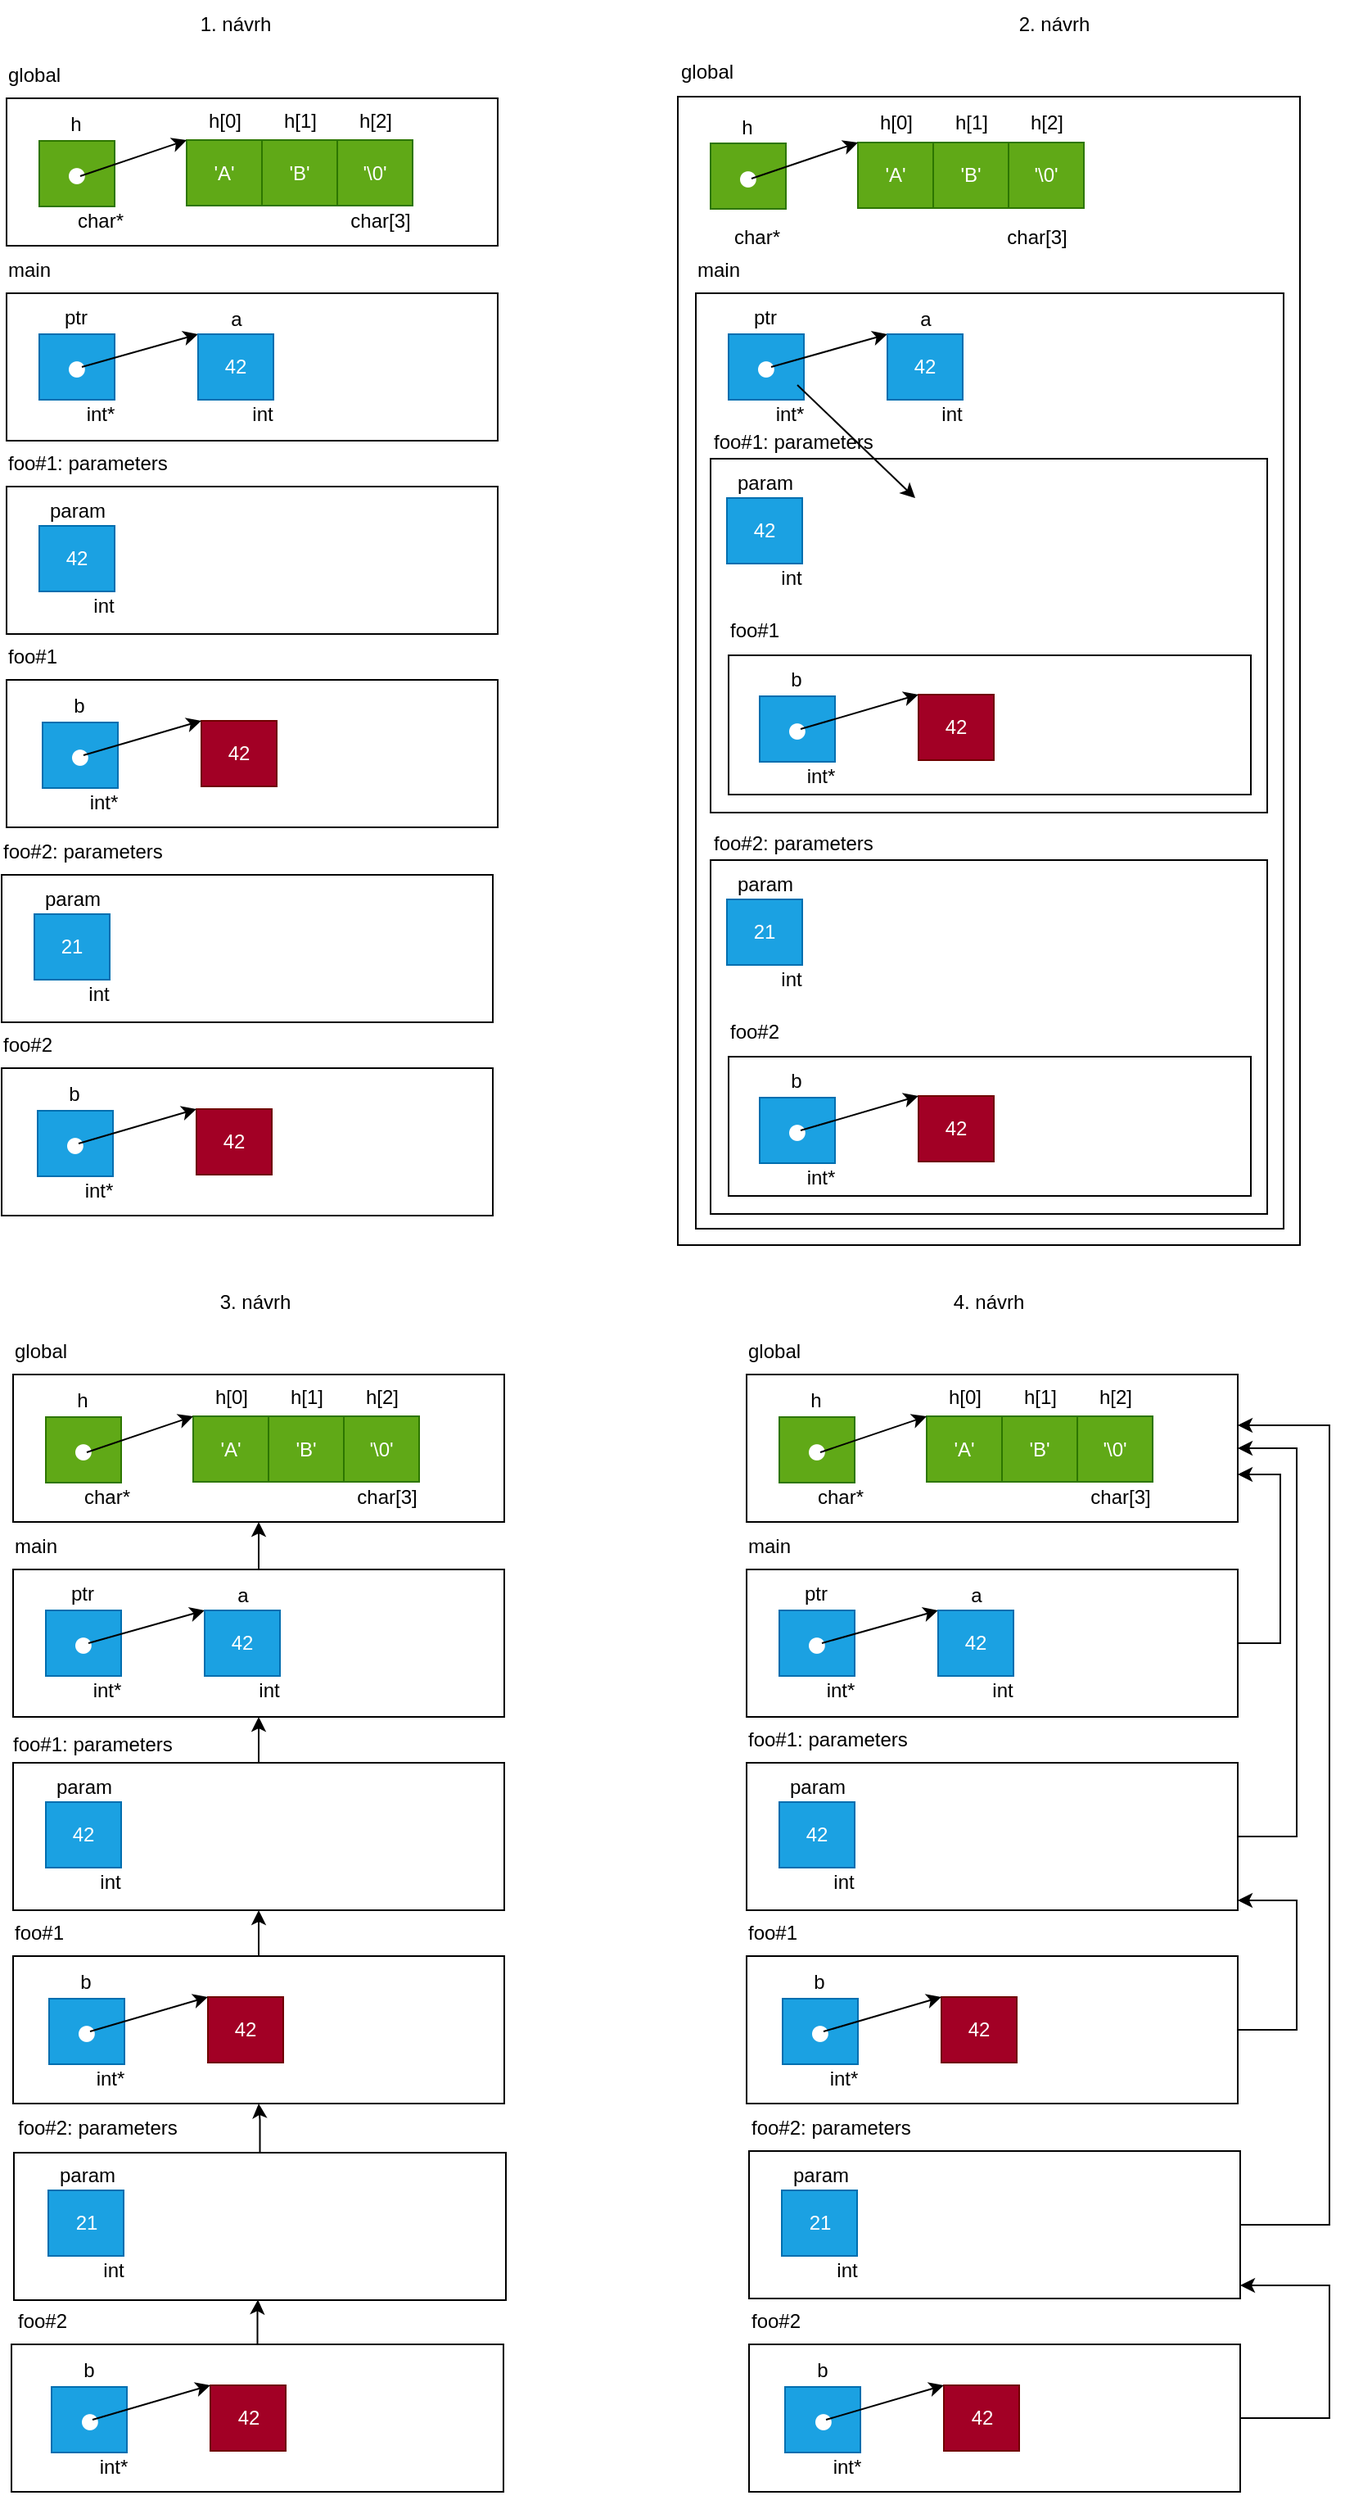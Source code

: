 <mxfile version="26.0.4">
  <diagram name="Page-1" id="iFmcpbmMmoSnmK7_FyK6">
    <mxGraphModel dx="2603" dy="1515" grid="1" gridSize="10" guides="1" tooltips="1" connect="1" arrows="1" fold="1" page="1" pageScale="1" pageWidth="850" pageHeight="1100" math="0" shadow="0">
      <root>
        <mxCell id="0" />
        <mxCell id="1" parent="0" />
        <mxCell id="r11OAuE-Dpr2aQKvOHdi-209" value="" style="rounded=0;whiteSpace=wrap;html=1;" vertex="1" parent="1">
          <mxGeometry x="464" y="650" width="300" height="220" as="geometry" />
        </mxCell>
        <mxCell id="r11OAuE-Dpr2aQKvOHdi-1" value="1. návrh" style="text;html=1;align=center;verticalAlign=middle;whiteSpace=wrap;rounded=0;" vertex="1" parent="1">
          <mxGeometry x="133" y="360" width="60" height="30" as="geometry" />
        </mxCell>
        <mxCell id="r11OAuE-Dpr2aQKvOHdi-2" value="2. návrh" style="text;html=1;align=center;verticalAlign=middle;whiteSpace=wrap;rounded=0;" vertex="1" parent="1">
          <mxGeometry x="633" y="360" width="60" height="30" as="geometry" />
        </mxCell>
        <mxCell id="r11OAuE-Dpr2aQKvOHdi-3" value="3. návrh" style="text;html=1;align=center;verticalAlign=middle;whiteSpace=wrap;rounded=0;" vertex="1" parent="1">
          <mxGeometry x="145" y="1140" width="60" height="30" as="geometry" />
        </mxCell>
        <mxCell id="r11OAuE-Dpr2aQKvOHdi-4" value="" style="rounded=0;whiteSpace=wrap;html=1;" vertex="1" parent="1">
          <mxGeometry x="23" y="420" width="300" height="90" as="geometry" />
        </mxCell>
        <mxCell id="r11OAuE-Dpr2aQKvOHdi-18" value="global" style="text;html=1;align=left;verticalAlign=middle;whiteSpace=wrap;rounded=0;" vertex="1" parent="1">
          <mxGeometry x="22" y="391" width="60" height="30" as="geometry" />
        </mxCell>
        <mxCell id="r11OAuE-Dpr2aQKvOHdi-19" value="" style="rounded=0;whiteSpace=wrap;html=1;" vertex="1" parent="1">
          <mxGeometry x="23" y="539" width="300" height="90" as="geometry" />
        </mxCell>
        <mxCell id="r11OAuE-Dpr2aQKvOHdi-20" value="" style="group" vertex="1" connectable="0" parent="1">
          <mxGeometry x="43" y="539" width="57" height="89" as="geometry" />
        </mxCell>
        <mxCell id="r11OAuE-Dpr2aQKvOHdi-21" value="&lt;font style=&quot;font-size: 23px;&quot;&gt;●&lt;/font&gt;" style="rounded=0;whiteSpace=wrap;html=1;fillColor=#1ba1e2;fontColor=#ffffff;strokeColor=#006EAF;" vertex="1" parent="r11OAuE-Dpr2aQKvOHdi-20">
          <mxGeometry y="25" width="46" height="40" as="geometry" />
        </mxCell>
        <mxCell id="r11OAuE-Dpr2aQKvOHdi-22" value="ptr" style="text;html=1;align=center;verticalAlign=middle;resizable=0;points=[];autosize=1;strokeColor=none;fillColor=none;" vertex="1" parent="r11OAuE-Dpr2aQKvOHdi-20">
          <mxGeometry x="2" width="40" height="30" as="geometry" />
        </mxCell>
        <mxCell id="r11OAuE-Dpr2aQKvOHdi-23" value="int*" style="text;html=1;align=center;verticalAlign=middle;resizable=0;points=[];autosize=1;strokeColor=none;fillColor=none;" vertex="1" parent="r11OAuE-Dpr2aQKvOHdi-20">
          <mxGeometry x="17" y="59" width="40" height="30" as="geometry" />
        </mxCell>
        <mxCell id="r11OAuE-Dpr2aQKvOHdi-24" value="" style="endArrow=classic;html=1;rounded=0;entryX=0;entryY=0;entryDx=0;entryDy=0;" edge="1" parent="1" target="r11OAuE-Dpr2aQKvOHdi-28">
          <mxGeometry width="50" height="50" relative="1" as="geometry">
            <mxPoint x="69" y="584" as="sourcePoint" />
            <mxPoint x="113" y="554" as="targetPoint" />
          </mxGeometry>
        </mxCell>
        <mxCell id="r11OAuE-Dpr2aQKvOHdi-25" value="" style="group" vertex="1" connectable="0" parent="1">
          <mxGeometry x="140" y="540" width="59" height="88" as="geometry" />
        </mxCell>
        <mxCell id="r11OAuE-Dpr2aQKvOHdi-26" value="a" style="text;html=1;align=center;verticalAlign=middle;resizable=0;points=[];autosize=1;strokeColor=none;fillColor=none;" vertex="1" parent="r11OAuE-Dpr2aQKvOHdi-25">
          <mxGeometry x="8" width="30" height="30" as="geometry" />
        </mxCell>
        <mxCell id="r11OAuE-Dpr2aQKvOHdi-27" value="" style="group" vertex="1" connectable="0" parent="r11OAuE-Dpr2aQKvOHdi-25">
          <mxGeometry y="24" width="59" height="64" as="geometry" />
        </mxCell>
        <mxCell id="r11OAuE-Dpr2aQKvOHdi-28" value="42" style="rounded=0;whiteSpace=wrap;html=1;fillColor=#1ba1e2;fontColor=#ffffff;strokeColor=#006EAF;" vertex="1" parent="r11OAuE-Dpr2aQKvOHdi-27">
          <mxGeometry width="46" height="40" as="geometry" />
        </mxCell>
        <mxCell id="r11OAuE-Dpr2aQKvOHdi-29" value="int" style="text;html=1;align=center;verticalAlign=middle;resizable=0;points=[];autosize=1;strokeColor=none;fillColor=none;" vertex="1" parent="r11OAuE-Dpr2aQKvOHdi-27">
          <mxGeometry x="19" y="34" width="40" height="30" as="geometry" />
        </mxCell>
        <mxCell id="r11OAuE-Dpr2aQKvOHdi-30" value="main" style="text;html=1;align=left;verticalAlign=middle;whiteSpace=wrap;rounded=0;" vertex="1" parent="1">
          <mxGeometry x="22" y="510" width="60" height="30" as="geometry" />
        </mxCell>
        <mxCell id="r11OAuE-Dpr2aQKvOHdi-31" value="" style="rounded=0;whiteSpace=wrap;html=1;" vertex="1" parent="1">
          <mxGeometry x="23" y="657" width="300" height="90" as="geometry" />
        </mxCell>
        <mxCell id="r11OAuE-Dpr2aQKvOHdi-42" value="foo#1: parameters" style="text;html=1;align=left;verticalAlign=middle;whiteSpace=wrap;rounded=0;" vertex="1" parent="1">
          <mxGeometry x="22" y="628" width="301" height="30" as="geometry" />
        </mxCell>
        <mxCell id="r11OAuE-Dpr2aQKvOHdi-43" value="" style="rounded=0;whiteSpace=wrap;html=1;" vertex="1" parent="1">
          <mxGeometry x="23" y="775" width="300" height="90" as="geometry" />
        </mxCell>
        <mxCell id="r11OAuE-Dpr2aQKvOHdi-54" value="foo#1" style="text;html=1;align=left;verticalAlign=middle;whiteSpace=wrap;rounded=0;" vertex="1" parent="1">
          <mxGeometry x="22" y="746" width="301" height="30" as="geometry" />
        </mxCell>
        <mxCell id="r11OAuE-Dpr2aQKvOHdi-59" value="" style="group" vertex="1" connectable="0" parent="1">
          <mxGeometry x="45" y="776" width="57" height="89" as="geometry" />
        </mxCell>
        <mxCell id="r11OAuE-Dpr2aQKvOHdi-60" value="&lt;font style=&quot;font-size: 23px;&quot;&gt;●&lt;/font&gt;" style="rounded=0;whiteSpace=wrap;html=1;fillColor=#1ba1e2;fontColor=#ffffff;strokeColor=#006EAF;" vertex="1" parent="r11OAuE-Dpr2aQKvOHdi-59">
          <mxGeometry y="25" width="46" height="40" as="geometry" />
        </mxCell>
        <mxCell id="r11OAuE-Dpr2aQKvOHdi-61" value="b" style="text;html=1;align=center;verticalAlign=middle;resizable=0;points=[];autosize=1;strokeColor=none;fillColor=none;" vertex="1" parent="r11OAuE-Dpr2aQKvOHdi-59">
          <mxGeometry x="7" width="30" height="30" as="geometry" />
        </mxCell>
        <mxCell id="r11OAuE-Dpr2aQKvOHdi-62" value="int*" style="text;html=1;align=center;verticalAlign=middle;resizable=0;points=[];autosize=1;strokeColor=none;fillColor=none;" vertex="1" parent="r11OAuE-Dpr2aQKvOHdi-59">
          <mxGeometry x="17" y="59" width="40" height="30" as="geometry" />
        </mxCell>
        <mxCell id="r11OAuE-Dpr2aQKvOHdi-63" value="" style="group" vertex="1" connectable="0" parent="1">
          <mxGeometry x="142" y="776" width="64" height="93" as="geometry" />
        </mxCell>
        <mxCell id="r11OAuE-Dpr2aQKvOHdi-64" value="" style="group" vertex="1" connectable="0" parent="r11OAuE-Dpr2aQKvOHdi-63">
          <mxGeometry y="24" width="64" height="69" as="geometry" />
        </mxCell>
        <mxCell id="r11OAuE-Dpr2aQKvOHdi-65" value="42" style="rounded=0;whiteSpace=wrap;html=1;fillColor=#a20025;fontColor=#ffffff;strokeColor=#6F0000;" vertex="1" parent="r11OAuE-Dpr2aQKvOHdi-64">
          <mxGeometry width="46" height="40" as="geometry" />
        </mxCell>
        <mxCell id="r11OAuE-Dpr2aQKvOHdi-66" value="" style="endArrow=classic;html=1;rounded=0;entryX=0;entryY=0;entryDx=0;entryDy=0;" edge="1" parent="1" target="r11OAuE-Dpr2aQKvOHdi-65">
          <mxGeometry width="50" height="50" relative="1" as="geometry">
            <mxPoint x="70" y="821" as="sourcePoint" />
            <mxPoint x="142" y="806" as="targetPoint" />
          </mxGeometry>
        </mxCell>
        <mxCell id="r11OAuE-Dpr2aQKvOHdi-67" value="" style="group" vertex="1" connectable="0" parent="1">
          <mxGeometry x="43" y="421" width="62" height="89" as="geometry" />
        </mxCell>
        <mxCell id="r11OAuE-Dpr2aQKvOHdi-68" value="&lt;font style=&quot;font-size: 23px;&quot;&gt;●&lt;/font&gt;" style="rounded=0;whiteSpace=wrap;html=1;fillColor=#60a917;fontColor=#ffffff;strokeColor=#2D7600;" vertex="1" parent="r11OAuE-Dpr2aQKvOHdi-67">
          <mxGeometry y="25" width="46" height="40" as="geometry" />
        </mxCell>
        <mxCell id="r11OAuE-Dpr2aQKvOHdi-69" value="h" style="text;html=1;align=center;verticalAlign=middle;resizable=0;points=[];autosize=1;strokeColor=none;fillColor=none;" vertex="1" parent="r11OAuE-Dpr2aQKvOHdi-67">
          <mxGeometry x="7" width="30" height="30" as="geometry" />
        </mxCell>
        <mxCell id="r11OAuE-Dpr2aQKvOHdi-70" value="char*" style="text;html=1;align=center;verticalAlign=middle;resizable=0;points=[];autosize=1;strokeColor=none;fillColor=none;" vertex="1" parent="r11OAuE-Dpr2aQKvOHdi-67">
          <mxGeometry x="12" y="59" width="50" height="30" as="geometry" />
        </mxCell>
        <mxCell id="r11OAuE-Dpr2aQKvOHdi-74" value="&#39;A&#39;" style="rounded=0;whiteSpace=wrap;html=1;fillColor=#60a917;fontColor=#ffffff;strokeColor=#2D7600;" vertex="1" parent="1">
          <mxGeometry x="133" y="445.5" width="46" height="40" as="geometry" />
        </mxCell>
        <mxCell id="r11OAuE-Dpr2aQKvOHdi-75" value="&#39;B&#39;" style="rounded=0;whiteSpace=wrap;html=1;fillColor=#60a917;fontColor=#ffffff;strokeColor=#2D7600;" vertex="1" parent="1">
          <mxGeometry x="179" y="445.5" width="46" height="40" as="geometry" />
        </mxCell>
        <mxCell id="r11OAuE-Dpr2aQKvOHdi-76" value="&#39;\0&#39;" style="rounded=0;whiteSpace=wrap;html=1;fillColor=#60a917;fontColor=#ffffff;strokeColor=#2D7600;" vertex="1" parent="1">
          <mxGeometry x="225" y="445.5" width="46" height="40" as="geometry" />
        </mxCell>
        <mxCell id="r11OAuE-Dpr2aQKvOHdi-78" value="h[0]" style="text;html=1;align=center;verticalAlign=middle;resizable=0;points=[];autosize=1;strokeColor=none;fillColor=none;" vertex="1" parent="1">
          <mxGeometry x="136" y="418.5" width="40" height="30" as="geometry" />
        </mxCell>
        <mxCell id="r11OAuE-Dpr2aQKvOHdi-79" value="h[1]" style="text;html=1;align=center;verticalAlign=middle;resizable=0;points=[];autosize=1;strokeColor=none;fillColor=none;" vertex="1" parent="1">
          <mxGeometry x="182" y="418.5" width="40" height="30" as="geometry" />
        </mxCell>
        <mxCell id="r11OAuE-Dpr2aQKvOHdi-80" value="h[2]" style="text;html=1;align=center;verticalAlign=middle;resizable=0;points=[];autosize=1;strokeColor=none;fillColor=none;" vertex="1" parent="1">
          <mxGeometry x="228" y="418.5" width="40" height="30" as="geometry" />
        </mxCell>
        <mxCell id="r11OAuE-Dpr2aQKvOHdi-82" value="char[3]" style="text;html=1;align=center;verticalAlign=middle;resizable=0;points=[];autosize=1;strokeColor=none;fillColor=none;" vertex="1" parent="1">
          <mxGeometry x="221" y="479.5" width="60" height="30" as="geometry" />
        </mxCell>
        <mxCell id="r11OAuE-Dpr2aQKvOHdi-86" value="" style="endArrow=classic;html=1;rounded=0;entryX=0;entryY=0;entryDx=0;entryDy=0;" edge="1" parent="1" target="r11OAuE-Dpr2aQKvOHdi-74">
          <mxGeometry width="50" height="50" relative="1" as="geometry">
            <mxPoint x="68" y="467.5" as="sourcePoint" />
            <mxPoint x="135" y="445.5" as="targetPoint" />
          </mxGeometry>
        </mxCell>
        <mxCell id="r11OAuE-Dpr2aQKvOHdi-87" value="" style="group" vertex="1" connectable="0" parent="1">
          <mxGeometry x="43" y="657" width="59" height="88" as="geometry" />
        </mxCell>
        <mxCell id="r11OAuE-Dpr2aQKvOHdi-88" value="param" style="text;html=1;align=center;verticalAlign=middle;resizable=0;points=[];autosize=1;strokeColor=none;fillColor=none;" vertex="1" parent="r11OAuE-Dpr2aQKvOHdi-87">
          <mxGeometry x="-7" width="60" height="30" as="geometry" />
        </mxCell>
        <mxCell id="r11OAuE-Dpr2aQKvOHdi-89" value="" style="group" vertex="1" connectable="0" parent="r11OAuE-Dpr2aQKvOHdi-87">
          <mxGeometry y="24" width="59" height="64" as="geometry" />
        </mxCell>
        <mxCell id="r11OAuE-Dpr2aQKvOHdi-90" value="42" style="rounded=0;whiteSpace=wrap;html=1;fillColor=#1ba1e2;fontColor=#ffffff;strokeColor=#006EAF;" vertex="1" parent="r11OAuE-Dpr2aQKvOHdi-89">
          <mxGeometry width="46" height="40" as="geometry" />
        </mxCell>
        <mxCell id="r11OAuE-Dpr2aQKvOHdi-91" value="int" style="text;html=1;align=center;verticalAlign=middle;resizable=0;points=[];autosize=1;strokeColor=none;fillColor=none;" vertex="1" parent="r11OAuE-Dpr2aQKvOHdi-89">
          <mxGeometry x="19" y="34" width="40" height="30" as="geometry" />
        </mxCell>
        <mxCell id="r11OAuE-Dpr2aQKvOHdi-135" value="" style="rounded=0;whiteSpace=wrap;html=1;" vertex="1" parent="1">
          <mxGeometry x="433" y="419" width="380" height="701" as="geometry" />
        </mxCell>
        <mxCell id="r11OAuE-Dpr2aQKvOHdi-136" value="global" style="text;html=1;align=left;verticalAlign=middle;whiteSpace=wrap;rounded=0;" vertex="1" parent="1">
          <mxGeometry x="433" y="388.5" width="60" height="30" as="geometry" />
        </mxCell>
        <mxCell id="r11OAuE-Dpr2aQKvOHdi-137" value="" style="rounded=0;whiteSpace=wrap;html=1;" vertex="1" parent="1">
          <mxGeometry x="444" y="539" width="359" height="571" as="geometry" />
        </mxCell>
        <mxCell id="r11OAuE-Dpr2aQKvOHdi-138" value="" style="group" vertex="1" connectable="0" parent="1">
          <mxGeometry x="464" y="539" width="290" height="111" as="geometry" />
        </mxCell>
        <mxCell id="r11OAuE-Dpr2aQKvOHdi-139" value="&lt;font style=&quot;font-size: 23px;&quot;&gt;●&lt;/font&gt;" style="rounded=0;whiteSpace=wrap;html=1;fillColor=#1ba1e2;fontColor=#ffffff;strokeColor=#006EAF;" vertex="1" parent="r11OAuE-Dpr2aQKvOHdi-138">
          <mxGeometry y="25" width="46" height="40" as="geometry" />
        </mxCell>
        <mxCell id="r11OAuE-Dpr2aQKvOHdi-140" value="ptr" style="text;html=1;align=center;verticalAlign=middle;resizable=0;points=[];autosize=1;strokeColor=none;fillColor=none;" vertex="1" parent="r11OAuE-Dpr2aQKvOHdi-138">
          <mxGeometry x="2" width="40" height="30" as="geometry" />
        </mxCell>
        <mxCell id="r11OAuE-Dpr2aQKvOHdi-141" value="int*" style="text;html=1;align=center;verticalAlign=middle;resizable=0;points=[];autosize=1;strokeColor=none;fillColor=none;" vertex="1" parent="r11OAuE-Dpr2aQKvOHdi-138">
          <mxGeometry x="17" y="59" width="40" height="30" as="geometry" />
        </mxCell>
        <mxCell id="r11OAuE-Dpr2aQKvOHdi-142" value="" style="endArrow=classic;html=1;rounded=0;entryX=0;entryY=0;entryDx=0;entryDy=0;" edge="1" parent="1" target="r11OAuE-Dpr2aQKvOHdi-146">
          <mxGeometry width="50" height="50" relative="1" as="geometry">
            <mxPoint x="490" y="584" as="sourcePoint" />
            <mxPoint x="534" y="554" as="targetPoint" />
          </mxGeometry>
        </mxCell>
        <mxCell id="r11OAuE-Dpr2aQKvOHdi-143" value="" style="group" vertex="1" connectable="0" parent="1">
          <mxGeometry x="561" y="540" width="59" height="88" as="geometry" />
        </mxCell>
        <mxCell id="r11OAuE-Dpr2aQKvOHdi-144" value="a" style="text;html=1;align=center;verticalAlign=middle;resizable=0;points=[];autosize=1;strokeColor=none;fillColor=none;" vertex="1" parent="r11OAuE-Dpr2aQKvOHdi-143">
          <mxGeometry x="8" width="30" height="30" as="geometry" />
        </mxCell>
        <mxCell id="r11OAuE-Dpr2aQKvOHdi-145" value="" style="group" vertex="1" connectable="0" parent="r11OAuE-Dpr2aQKvOHdi-143">
          <mxGeometry y="24" width="59" height="64" as="geometry" />
        </mxCell>
        <mxCell id="r11OAuE-Dpr2aQKvOHdi-146" value="42" style="rounded=0;whiteSpace=wrap;html=1;fillColor=#1ba1e2;fontColor=#ffffff;strokeColor=#006EAF;" vertex="1" parent="r11OAuE-Dpr2aQKvOHdi-145">
          <mxGeometry width="46" height="40" as="geometry" />
        </mxCell>
        <mxCell id="r11OAuE-Dpr2aQKvOHdi-147" value="int" style="text;html=1;align=center;verticalAlign=middle;resizable=0;points=[];autosize=1;strokeColor=none;fillColor=none;" vertex="1" parent="r11OAuE-Dpr2aQKvOHdi-145">
          <mxGeometry x="19" y="34" width="40" height="30" as="geometry" />
        </mxCell>
        <mxCell id="r11OAuE-Dpr2aQKvOHdi-148" value="main" style="text;html=1;align=left;verticalAlign=middle;whiteSpace=wrap;rounded=0;" vertex="1" parent="1">
          <mxGeometry x="443" y="510" width="60" height="30" as="geometry" />
        </mxCell>
        <mxCell id="r11OAuE-Dpr2aQKvOHdi-149" value="" style="group" vertex="1" connectable="0" parent="1">
          <mxGeometry x="444" y="431" width="62" height="89" as="geometry" />
        </mxCell>
        <mxCell id="r11OAuE-Dpr2aQKvOHdi-150" value="&lt;font style=&quot;font-size: 23px;&quot;&gt;●&lt;/font&gt;" style="rounded=0;whiteSpace=wrap;html=1;fillColor=#60a917;fontColor=#ffffff;strokeColor=#2D7600;" vertex="1" parent="r11OAuE-Dpr2aQKvOHdi-149">
          <mxGeometry x="9" y="16.5" width="46" height="40" as="geometry" />
        </mxCell>
        <mxCell id="r11OAuE-Dpr2aQKvOHdi-151" value="h" style="text;html=1;align=center;verticalAlign=middle;resizable=0;points=[];autosize=1;strokeColor=none;fillColor=none;" vertex="1" parent="r11OAuE-Dpr2aQKvOHdi-149">
          <mxGeometry x="16" y="-8.5" width="30" height="30" as="geometry" />
        </mxCell>
        <mxCell id="r11OAuE-Dpr2aQKvOHdi-152" value="char*" style="text;html=1;align=center;verticalAlign=middle;resizable=0;points=[];autosize=1;strokeColor=none;fillColor=none;" vertex="1" parent="r11OAuE-Dpr2aQKvOHdi-149">
          <mxGeometry x="12" y="59" width="50" height="30" as="geometry" />
        </mxCell>
        <mxCell id="r11OAuE-Dpr2aQKvOHdi-153" value="&#39;A&#39;" style="rounded=0;whiteSpace=wrap;html=1;fillColor=#60a917;fontColor=#ffffff;strokeColor=#2D7600;" vertex="1" parent="1">
          <mxGeometry x="543" y="447" width="46" height="40" as="geometry" />
        </mxCell>
        <mxCell id="r11OAuE-Dpr2aQKvOHdi-154" value="&#39;B&#39;" style="rounded=0;whiteSpace=wrap;html=1;fillColor=#60a917;fontColor=#ffffff;strokeColor=#2D7600;" vertex="1" parent="1">
          <mxGeometry x="589" y="447" width="46" height="40" as="geometry" />
        </mxCell>
        <mxCell id="r11OAuE-Dpr2aQKvOHdi-155" value="&#39;\0&#39;" style="rounded=0;whiteSpace=wrap;html=1;fillColor=#60a917;fontColor=#ffffff;strokeColor=#2D7600;" vertex="1" parent="1">
          <mxGeometry x="635" y="447" width="46" height="40" as="geometry" />
        </mxCell>
        <mxCell id="r11OAuE-Dpr2aQKvOHdi-156" value="h[0]" style="text;html=1;align=center;verticalAlign=middle;resizable=0;points=[];autosize=1;strokeColor=none;fillColor=none;" vertex="1" parent="1">
          <mxGeometry x="546" y="420" width="40" height="30" as="geometry" />
        </mxCell>
        <mxCell id="r11OAuE-Dpr2aQKvOHdi-157" value="h[1]" style="text;html=1;align=center;verticalAlign=middle;resizable=0;points=[];autosize=1;strokeColor=none;fillColor=none;" vertex="1" parent="1">
          <mxGeometry x="592" y="420" width="40" height="30" as="geometry" />
        </mxCell>
        <mxCell id="r11OAuE-Dpr2aQKvOHdi-158" value="h[2]" style="text;html=1;align=center;verticalAlign=middle;resizable=0;points=[];autosize=1;strokeColor=none;fillColor=none;" vertex="1" parent="1">
          <mxGeometry x="638" y="420" width="40" height="30" as="geometry" />
        </mxCell>
        <mxCell id="r11OAuE-Dpr2aQKvOHdi-159" value="char[3]" style="text;html=1;align=center;verticalAlign=middle;resizable=0;points=[];autosize=1;strokeColor=none;fillColor=none;" vertex="1" parent="1">
          <mxGeometry x="622" y="489.5" width="60" height="30" as="geometry" />
        </mxCell>
        <mxCell id="r11OAuE-Dpr2aQKvOHdi-160" value="" style="endArrow=classic;html=1;rounded=0;entryX=0;entryY=0;entryDx=0;entryDy=0;" edge="1" parent="1" target="r11OAuE-Dpr2aQKvOHdi-153">
          <mxGeometry width="50" height="50" relative="1" as="geometry">
            <mxPoint x="478" y="469" as="sourcePoint" />
            <mxPoint x="545" y="447" as="targetPoint" />
          </mxGeometry>
        </mxCell>
        <mxCell id="r11OAuE-Dpr2aQKvOHdi-161" value="" style="rounded=0;whiteSpace=wrap;html=1;" vertex="1" parent="1">
          <mxGeometry x="453" y="640" width="340" height="216" as="geometry" />
        </mxCell>
        <mxCell id="r11OAuE-Dpr2aQKvOHdi-210" value="" style="rounded=0;whiteSpace=wrap;html=1;" vertex="1" parent="1">
          <mxGeometry x="464" y="760" width="319" height="85" as="geometry" />
        </mxCell>
        <mxCell id="r11OAuE-Dpr2aQKvOHdi-176" value="" style="group" vertex="1" connectable="0" parent="1">
          <mxGeometry x="483" y="760" width="57" height="89" as="geometry" />
        </mxCell>
        <mxCell id="r11OAuE-Dpr2aQKvOHdi-177" value="&lt;font style=&quot;font-size: 23px;&quot;&gt;●&lt;/font&gt;" style="rounded=0;whiteSpace=wrap;html=1;fillColor=#1ba1e2;fontColor=#ffffff;strokeColor=#006EAF;" vertex="1" parent="r11OAuE-Dpr2aQKvOHdi-176">
          <mxGeometry y="25" width="46" height="40" as="geometry" />
        </mxCell>
        <mxCell id="r11OAuE-Dpr2aQKvOHdi-178" value="b" style="text;html=1;align=center;verticalAlign=middle;resizable=0;points=[];autosize=1;strokeColor=none;fillColor=none;" vertex="1" parent="r11OAuE-Dpr2aQKvOHdi-176">
          <mxGeometry x="7" width="30" height="30" as="geometry" />
        </mxCell>
        <mxCell id="r11OAuE-Dpr2aQKvOHdi-179" value="int*" style="text;html=1;align=center;verticalAlign=middle;resizable=0;points=[];autosize=1;strokeColor=none;fillColor=none;" vertex="1" parent="r11OAuE-Dpr2aQKvOHdi-176">
          <mxGeometry x="17" y="59" width="40" height="30" as="geometry" />
        </mxCell>
        <mxCell id="r11OAuE-Dpr2aQKvOHdi-180" value="" style="group" vertex="1" connectable="0" parent="1">
          <mxGeometry x="580" y="760" width="64" height="93" as="geometry" />
        </mxCell>
        <mxCell id="r11OAuE-Dpr2aQKvOHdi-181" value="" style="group" vertex="1" connectable="0" parent="r11OAuE-Dpr2aQKvOHdi-180">
          <mxGeometry y="24" width="64" height="69" as="geometry" />
        </mxCell>
        <mxCell id="r11OAuE-Dpr2aQKvOHdi-182" value="42" style="rounded=0;whiteSpace=wrap;html=1;fillColor=#a20025;fontColor=#ffffff;strokeColor=#6F0000;" vertex="1" parent="r11OAuE-Dpr2aQKvOHdi-181">
          <mxGeometry width="46" height="40" as="geometry" />
        </mxCell>
        <mxCell id="r11OAuE-Dpr2aQKvOHdi-183" value="" style="endArrow=classic;html=1;rounded=0;entryX=0;entryY=0;entryDx=0;entryDy=0;" edge="1" parent="1" target="r11OAuE-Dpr2aQKvOHdi-182">
          <mxGeometry width="50" height="50" relative="1" as="geometry">
            <mxPoint x="508" y="805" as="sourcePoint" />
            <mxPoint x="580" y="790" as="targetPoint" />
          </mxGeometry>
        </mxCell>
        <mxCell id="r11OAuE-Dpr2aQKvOHdi-191" value="" style="endArrow=classic;html=1;rounded=0;entryX=0;entryY=0;entryDx=0;entryDy=0;exitX=0.413;exitY=0.5;exitDx=0;exitDy=0;exitPerimeter=0;" edge="1" parent="1" source="r11OAuE-Dpr2aQKvOHdi-185">
          <mxGeometry width="50" height="50" relative="1" as="geometry">
            <mxPoint x="506" y="595" as="sourcePoint" />
            <mxPoint x="578" y="664" as="targetPoint" />
          </mxGeometry>
        </mxCell>
        <mxCell id="r11OAuE-Dpr2aQKvOHdi-192" value="" style="rounded=0;whiteSpace=wrap;html=1;" vertex="1" parent="1">
          <mxGeometry x="20" y="894" width="300" height="90" as="geometry" />
        </mxCell>
        <mxCell id="r11OAuE-Dpr2aQKvOHdi-193" value="foo#2: parameters" style="text;html=1;align=left;verticalAlign=middle;whiteSpace=wrap;rounded=0;" vertex="1" parent="1">
          <mxGeometry x="19" y="865" width="301" height="30" as="geometry" />
        </mxCell>
        <mxCell id="r11OAuE-Dpr2aQKvOHdi-194" value="" style="rounded=0;whiteSpace=wrap;html=1;" vertex="1" parent="1">
          <mxGeometry x="20" y="1012" width="300" height="90" as="geometry" />
        </mxCell>
        <mxCell id="r11OAuE-Dpr2aQKvOHdi-195" value="foo#2" style="text;html=1;align=left;verticalAlign=middle;whiteSpace=wrap;rounded=0;" vertex="1" parent="1">
          <mxGeometry x="19" y="983" width="301" height="30" as="geometry" />
        </mxCell>
        <mxCell id="r11OAuE-Dpr2aQKvOHdi-196" value="" style="group" vertex="1" connectable="0" parent="1">
          <mxGeometry x="42" y="1013" width="57" height="89" as="geometry" />
        </mxCell>
        <mxCell id="r11OAuE-Dpr2aQKvOHdi-197" value="&lt;font style=&quot;font-size: 23px;&quot;&gt;●&lt;/font&gt;" style="rounded=0;whiteSpace=wrap;html=1;fillColor=#1ba1e2;fontColor=#ffffff;strokeColor=#006EAF;" vertex="1" parent="r11OAuE-Dpr2aQKvOHdi-196">
          <mxGeometry y="25" width="46" height="40" as="geometry" />
        </mxCell>
        <mxCell id="r11OAuE-Dpr2aQKvOHdi-198" value="b" style="text;html=1;align=center;verticalAlign=middle;resizable=0;points=[];autosize=1;strokeColor=none;fillColor=none;" vertex="1" parent="r11OAuE-Dpr2aQKvOHdi-196">
          <mxGeometry x="7" width="30" height="30" as="geometry" />
        </mxCell>
        <mxCell id="r11OAuE-Dpr2aQKvOHdi-199" value="int*" style="text;html=1;align=center;verticalAlign=middle;resizable=0;points=[];autosize=1;strokeColor=none;fillColor=none;" vertex="1" parent="r11OAuE-Dpr2aQKvOHdi-196">
          <mxGeometry x="17" y="59" width="40" height="30" as="geometry" />
        </mxCell>
        <mxCell id="r11OAuE-Dpr2aQKvOHdi-200" value="" style="group" vertex="1" connectable="0" parent="1">
          <mxGeometry x="139" y="1013" width="64" height="93" as="geometry" />
        </mxCell>
        <mxCell id="r11OAuE-Dpr2aQKvOHdi-201" value="" style="group" vertex="1" connectable="0" parent="r11OAuE-Dpr2aQKvOHdi-200">
          <mxGeometry y="24" width="64" height="69" as="geometry" />
        </mxCell>
        <mxCell id="r11OAuE-Dpr2aQKvOHdi-202" value="42" style="rounded=0;whiteSpace=wrap;html=1;fillColor=#a20025;fontColor=#ffffff;strokeColor=#6F0000;" vertex="1" parent="r11OAuE-Dpr2aQKvOHdi-201">
          <mxGeometry width="46" height="40" as="geometry" />
        </mxCell>
        <mxCell id="r11OAuE-Dpr2aQKvOHdi-203" value="" style="endArrow=classic;html=1;rounded=0;entryX=0;entryY=0;entryDx=0;entryDy=0;" edge="1" parent="1" target="r11OAuE-Dpr2aQKvOHdi-202">
          <mxGeometry width="50" height="50" relative="1" as="geometry">
            <mxPoint x="67" y="1058" as="sourcePoint" />
            <mxPoint x="139" y="1043" as="targetPoint" />
          </mxGeometry>
        </mxCell>
        <mxCell id="r11OAuE-Dpr2aQKvOHdi-204" value="" style="group" vertex="1" connectable="0" parent="1">
          <mxGeometry x="40" y="894" width="59" height="88" as="geometry" />
        </mxCell>
        <mxCell id="r11OAuE-Dpr2aQKvOHdi-205" value="param" style="text;html=1;align=center;verticalAlign=middle;resizable=0;points=[];autosize=1;strokeColor=none;fillColor=none;" vertex="1" parent="r11OAuE-Dpr2aQKvOHdi-204">
          <mxGeometry x="-7" width="60" height="30" as="geometry" />
        </mxCell>
        <mxCell id="r11OAuE-Dpr2aQKvOHdi-206" value="" style="group" vertex="1" connectable="0" parent="r11OAuE-Dpr2aQKvOHdi-204">
          <mxGeometry y="24" width="59" height="64" as="geometry" />
        </mxCell>
        <mxCell id="r11OAuE-Dpr2aQKvOHdi-207" value="21" style="rounded=0;whiteSpace=wrap;html=1;fillColor=#1ba1e2;fontColor=#ffffff;strokeColor=#006EAF;" vertex="1" parent="r11OAuE-Dpr2aQKvOHdi-206">
          <mxGeometry width="46" height="40" as="geometry" />
        </mxCell>
        <mxCell id="r11OAuE-Dpr2aQKvOHdi-208" value="int" style="text;html=1;align=center;verticalAlign=middle;resizable=0;points=[];autosize=1;strokeColor=none;fillColor=none;" vertex="1" parent="r11OAuE-Dpr2aQKvOHdi-206">
          <mxGeometry x="19" y="34" width="40" height="30" as="geometry" />
        </mxCell>
        <mxCell id="r11OAuE-Dpr2aQKvOHdi-211" value="foo#1" style="text;html=1;align=left;verticalAlign=middle;whiteSpace=wrap;rounded=0;" vertex="1" parent="1">
          <mxGeometry x="462.5" y="730" width="301" height="30" as="geometry" />
        </mxCell>
        <mxCell id="r11OAuE-Dpr2aQKvOHdi-212" value="foo#1: parameters" style="text;html=1;align=left;verticalAlign=middle;whiteSpace=wrap;rounded=0;" vertex="1" parent="1">
          <mxGeometry x="453" y="620" width="301" height="20" as="geometry" />
        </mxCell>
        <mxCell id="r11OAuE-Dpr2aQKvOHdi-237" value="" style="group" vertex="1" connectable="0" parent="1">
          <mxGeometry x="463" y="640" width="59" height="88" as="geometry" />
        </mxCell>
        <mxCell id="r11OAuE-Dpr2aQKvOHdi-238" value="param" style="text;html=1;align=center;verticalAlign=middle;resizable=0;points=[];autosize=1;strokeColor=none;fillColor=none;" vertex="1" parent="r11OAuE-Dpr2aQKvOHdi-237">
          <mxGeometry x="-7" width="60" height="30" as="geometry" />
        </mxCell>
        <mxCell id="r11OAuE-Dpr2aQKvOHdi-239" value="" style="group" vertex="1" connectable="0" parent="r11OAuE-Dpr2aQKvOHdi-237">
          <mxGeometry y="24" width="59" height="64" as="geometry" />
        </mxCell>
        <mxCell id="r11OAuE-Dpr2aQKvOHdi-240" value="42" style="rounded=0;whiteSpace=wrap;html=1;fillColor=#1ba1e2;fontColor=#ffffff;strokeColor=#006EAF;" vertex="1" parent="r11OAuE-Dpr2aQKvOHdi-239">
          <mxGeometry width="46" height="40" as="geometry" />
        </mxCell>
        <mxCell id="r11OAuE-Dpr2aQKvOHdi-241" value="int" style="text;html=1;align=center;verticalAlign=middle;resizable=0;points=[];autosize=1;strokeColor=none;fillColor=none;" vertex="1" parent="r11OAuE-Dpr2aQKvOHdi-239">
          <mxGeometry x="19" y="34" width="40" height="30" as="geometry" />
        </mxCell>
        <mxCell id="r11OAuE-Dpr2aQKvOHdi-242" value="" style="rounded=0;whiteSpace=wrap;html=1;" vertex="1" parent="1">
          <mxGeometry x="453" y="885" width="340" height="216" as="geometry" />
        </mxCell>
        <mxCell id="r11OAuE-Dpr2aQKvOHdi-243" value="" style="rounded=0;whiteSpace=wrap;html=1;" vertex="1" parent="1">
          <mxGeometry x="464" y="1005" width="319" height="85" as="geometry" />
        </mxCell>
        <mxCell id="r11OAuE-Dpr2aQKvOHdi-244" value="" style="group" vertex="1" connectable="0" parent="1">
          <mxGeometry x="483" y="1005" width="57" height="89" as="geometry" />
        </mxCell>
        <mxCell id="r11OAuE-Dpr2aQKvOHdi-245" value="&lt;font style=&quot;font-size: 23px;&quot;&gt;●&lt;/font&gt;" style="rounded=0;whiteSpace=wrap;html=1;fillColor=#1ba1e2;fontColor=#ffffff;strokeColor=#006EAF;" vertex="1" parent="r11OAuE-Dpr2aQKvOHdi-244">
          <mxGeometry y="25" width="46" height="40" as="geometry" />
        </mxCell>
        <mxCell id="r11OAuE-Dpr2aQKvOHdi-246" value="b" style="text;html=1;align=center;verticalAlign=middle;resizable=0;points=[];autosize=1;strokeColor=none;fillColor=none;" vertex="1" parent="r11OAuE-Dpr2aQKvOHdi-244">
          <mxGeometry x="7" width="30" height="30" as="geometry" />
        </mxCell>
        <mxCell id="r11OAuE-Dpr2aQKvOHdi-247" value="int*" style="text;html=1;align=center;verticalAlign=middle;resizable=0;points=[];autosize=1;strokeColor=none;fillColor=none;" vertex="1" parent="r11OAuE-Dpr2aQKvOHdi-244">
          <mxGeometry x="17" y="59" width="40" height="30" as="geometry" />
        </mxCell>
        <mxCell id="r11OAuE-Dpr2aQKvOHdi-248" value="" style="group" vertex="1" connectable="0" parent="1">
          <mxGeometry x="580" y="1005" width="64" height="93" as="geometry" />
        </mxCell>
        <mxCell id="r11OAuE-Dpr2aQKvOHdi-249" value="" style="group" vertex="1" connectable="0" parent="r11OAuE-Dpr2aQKvOHdi-248">
          <mxGeometry y="24" width="64" height="69" as="geometry" />
        </mxCell>
        <mxCell id="r11OAuE-Dpr2aQKvOHdi-250" value="42" style="rounded=0;whiteSpace=wrap;html=1;fillColor=#a20025;fontColor=#ffffff;strokeColor=#6F0000;" vertex="1" parent="r11OAuE-Dpr2aQKvOHdi-249">
          <mxGeometry width="46" height="40" as="geometry" />
        </mxCell>
        <mxCell id="r11OAuE-Dpr2aQKvOHdi-251" value="" style="endArrow=classic;html=1;rounded=0;entryX=0;entryY=0;entryDx=0;entryDy=0;" edge="1" parent="1" target="r11OAuE-Dpr2aQKvOHdi-250">
          <mxGeometry width="50" height="50" relative="1" as="geometry">
            <mxPoint x="508" y="1050" as="sourcePoint" />
            <mxPoint x="580" y="1035" as="targetPoint" />
          </mxGeometry>
        </mxCell>
        <mxCell id="r11OAuE-Dpr2aQKvOHdi-252" value="foo#2" style="text;html=1;align=left;verticalAlign=middle;whiteSpace=wrap;rounded=0;" vertex="1" parent="1">
          <mxGeometry x="462.5" y="975" width="301" height="30" as="geometry" />
        </mxCell>
        <mxCell id="r11OAuE-Dpr2aQKvOHdi-253" value="foo#2: parameters" style="text;html=1;align=left;verticalAlign=middle;whiteSpace=wrap;rounded=0;" vertex="1" parent="1">
          <mxGeometry x="453" y="865" width="301" height="20" as="geometry" />
        </mxCell>
        <mxCell id="r11OAuE-Dpr2aQKvOHdi-254" value="" style="group" vertex="1" connectable="0" parent="1">
          <mxGeometry x="463" y="885" width="59" height="88" as="geometry" />
        </mxCell>
        <mxCell id="r11OAuE-Dpr2aQKvOHdi-255" value="param" style="text;html=1;align=center;verticalAlign=middle;resizable=0;points=[];autosize=1;strokeColor=none;fillColor=none;" vertex="1" parent="r11OAuE-Dpr2aQKvOHdi-254">
          <mxGeometry x="-7" width="60" height="30" as="geometry" />
        </mxCell>
        <mxCell id="r11OAuE-Dpr2aQKvOHdi-256" value="" style="group" vertex="1" connectable="0" parent="r11OAuE-Dpr2aQKvOHdi-254">
          <mxGeometry y="24" width="59" height="64" as="geometry" />
        </mxCell>
        <mxCell id="r11OAuE-Dpr2aQKvOHdi-257" value="21" style="rounded=0;whiteSpace=wrap;html=1;fillColor=#1ba1e2;fontColor=#ffffff;strokeColor=#006EAF;" vertex="1" parent="r11OAuE-Dpr2aQKvOHdi-256">
          <mxGeometry width="46" height="40" as="geometry" />
        </mxCell>
        <mxCell id="r11OAuE-Dpr2aQKvOHdi-258" value="int" style="text;html=1;align=center;verticalAlign=middle;resizable=0;points=[];autosize=1;strokeColor=none;fillColor=none;" vertex="1" parent="r11OAuE-Dpr2aQKvOHdi-256">
          <mxGeometry x="19" y="34" width="40" height="30" as="geometry" />
        </mxCell>
        <mxCell id="r11OAuE-Dpr2aQKvOHdi-260" value="" style="rounded=0;whiteSpace=wrap;html=1;" vertex="1" parent="1">
          <mxGeometry x="27" y="1199" width="300" height="90" as="geometry" />
        </mxCell>
        <mxCell id="r11OAuE-Dpr2aQKvOHdi-261" value="global" style="text;html=1;align=left;verticalAlign=middle;whiteSpace=wrap;rounded=0;" vertex="1" parent="1">
          <mxGeometry x="26" y="1170" width="60" height="30" as="geometry" />
        </mxCell>
        <mxCell id="r11OAuE-Dpr2aQKvOHdi-381" style="edgeStyle=orthogonalEdgeStyle;rounded=0;orthogonalLoop=1;jettySize=auto;html=1;" edge="1" parent="1" source="r11OAuE-Dpr2aQKvOHdi-262" target="r11OAuE-Dpr2aQKvOHdi-260">
          <mxGeometry relative="1" as="geometry" />
        </mxCell>
        <mxCell id="r11OAuE-Dpr2aQKvOHdi-262" value="" style="rounded=0;whiteSpace=wrap;html=1;" vertex="1" parent="1">
          <mxGeometry x="27" y="1318" width="300" height="90" as="geometry" />
        </mxCell>
        <mxCell id="r11OAuE-Dpr2aQKvOHdi-263" value="" style="group" vertex="1" connectable="0" parent="1">
          <mxGeometry x="47" y="1318" width="57" height="89" as="geometry" />
        </mxCell>
        <mxCell id="r11OAuE-Dpr2aQKvOHdi-264" value="&lt;font style=&quot;font-size: 23px;&quot;&gt;●&lt;/font&gt;" style="rounded=0;whiteSpace=wrap;html=1;fillColor=#1ba1e2;fontColor=#ffffff;strokeColor=#006EAF;" vertex="1" parent="r11OAuE-Dpr2aQKvOHdi-263">
          <mxGeometry y="25" width="46" height="40" as="geometry" />
        </mxCell>
        <mxCell id="r11OAuE-Dpr2aQKvOHdi-265" value="ptr" style="text;html=1;align=center;verticalAlign=middle;resizable=0;points=[];autosize=1;strokeColor=none;fillColor=none;" vertex="1" parent="r11OAuE-Dpr2aQKvOHdi-263">
          <mxGeometry x="2" width="40" height="30" as="geometry" />
        </mxCell>
        <mxCell id="r11OAuE-Dpr2aQKvOHdi-266" value="int*" style="text;html=1;align=center;verticalAlign=middle;resizable=0;points=[];autosize=1;strokeColor=none;fillColor=none;" vertex="1" parent="r11OAuE-Dpr2aQKvOHdi-263">
          <mxGeometry x="17" y="59" width="40" height="30" as="geometry" />
        </mxCell>
        <mxCell id="r11OAuE-Dpr2aQKvOHdi-267" value="" style="endArrow=classic;html=1;rounded=0;entryX=0;entryY=0;entryDx=0;entryDy=0;" edge="1" parent="1" target="r11OAuE-Dpr2aQKvOHdi-271">
          <mxGeometry width="50" height="50" relative="1" as="geometry">
            <mxPoint x="73" y="1363" as="sourcePoint" />
            <mxPoint x="117" y="1333" as="targetPoint" />
          </mxGeometry>
        </mxCell>
        <mxCell id="r11OAuE-Dpr2aQKvOHdi-268" value="" style="group" vertex="1" connectable="0" parent="1">
          <mxGeometry x="144" y="1319" width="173.5" height="88" as="geometry" />
        </mxCell>
        <mxCell id="r11OAuE-Dpr2aQKvOHdi-269" value="a" style="text;html=1;align=center;verticalAlign=middle;resizable=0;points=[];autosize=1;strokeColor=none;fillColor=none;" vertex="1" parent="r11OAuE-Dpr2aQKvOHdi-268">
          <mxGeometry x="8" width="30" height="30" as="geometry" />
        </mxCell>
        <mxCell id="r11OAuE-Dpr2aQKvOHdi-270" value="" style="group" vertex="1" connectable="0" parent="r11OAuE-Dpr2aQKvOHdi-268">
          <mxGeometry y="24" width="173.5" height="64" as="geometry" />
        </mxCell>
        <mxCell id="r11OAuE-Dpr2aQKvOHdi-271" value="42" style="rounded=0;whiteSpace=wrap;html=1;fillColor=#1ba1e2;fontColor=#ffffff;strokeColor=#006EAF;" vertex="1" parent="r11OAuE-Dpr2aQKvOHdi-270">
          <mxGeometry width="46" height="40" as="geometry" />
        </mxCell>
        <mxCell id="r11OAuE-Dpr2aQKvOHdi-272" value="int" style="text;html=1;align=center;verticalAlign=middle;resizable=0;points=[];autosize=1;strokeColor=none;fillColor=none;" vertex="1" parent="r11OAuE-Dpr2aQKvOHdi-270">
          <mxGeometry x="19" y="34" width="40" height="30" as="geometry" />
        </mxCell>
        <mxCell id="r11OAuE-Dpr2aQKvOHdi-273" value="main" style="text;html=1;align=left;verticalAlign=middle;whiteSpace=wrap;rounded=0;" vertex="1" parent="1">
          <mxGeometry x="26" y="1289" width="60" height="30" as="geometry" />
        </mxCell>
        <mxCell id="r11OAuE-Dpr2aQKvOHdi-382" style="edgeStyle=orthogonalEdgeStyle;rounded=0;orthogonalLoop=1;jettySize=auto;html=1;" edge="1" parent="1" source="r11OAuE-Dpr2aQKvOHdi-274" target="r11OAuE-Dpr2aQKvOHdi-262">
          <mxGeometry relative="1" as="geometry" />
        </mxCell>
        <mxCell id="r11OAuE-Dpr2aQKvOHdi-274" value="" style="rounded=0;whiteSpace=wrap;html=1;" vertex="1" parent="1">
          <mxGeometry x="27" y="1436" width="300" height="90" as="geometry" />
        </mxCell>
        <mxCell id="r11OAuE-Dpr2aQKvOHdi-383" style="edgeStyle=orthogonalEdgeStyle;rounded=0;orthogonalLoop=1;jettySize=auto;html=1;" edge="1" parent="1" source="r11OAuE-Dpr2aQKvOHdi-276" target="r11OAuE-Dpr2aQKvOHdi-274">
          <mxGeometry relative="1" as="geometry" />
        </mxCell>
        <mxCell id="r11OAuE-Dpr2aQKvOHdi-276" value="" style="rounded=0;whiteSpace=wrap;html=1;" vertex="1" parent="1">
          <mxGeometry x="27" y="1554" width="300" height="90" as="geometry" />
        </mxCell>
        <mxCell id="r11OAuE-Dpr2aQKvOHdi-277" value="foo#1" style="text;html=1;align=left;verticalAlign=middle;whiteSpace=wrap;rounded=0;" vertex="1" parent="1">
          <mxGeometry x="26" y="1525" width="75" height="30" as="geometry" />
        </mxCell>
        <mxCell id="r11OAuE-Dpr2aQKvOHdi-278" value="" style="group" vertex="1" connectable="0" parent="1">
          <mxGeometry x="49" y="1555" width="57" height="89" as="geometry" />
        </mxCell>
        <mxCell id="r11OAuE-Dpr2aQKvOHdi-279" value="&lt;font style=&quot;font-size: 23px;&quot;&gt;●&lt;/font&gt;" style="rounded=0;whiteSpace=wrap;html=1;fillColor=#1ba1e2;fontColor=#ffffff;strokeColor=#006EAF;" vertex="1" parent="r11OAuE-Dpr2aQKvOHdi-278">
          <mxGeometry y="25" width="46" height="40" as="geometry" />
        </mxCell>
        <mxCell id="r11OAuE-Dpr2aQKvOHdi-280" value="b" style="text;html=1;align=center;verticalAlign=middle;resizable=0;points=[];autosize=1;strokeColor=none;fillColor=none;" vertex="1" parent="r11OAuE-Dpr2aQKvOHdi-278">
          <mxGeometry x="7" width="30" height="30" as="geometry" />
        </mxCell>
        <mxCell id="r11OAuE-Dpr2aQKvOHdi-281" value="int*" style="text;html=1;align=center;verticalAlign=middle;resizable=0;points=[];autosize=1;strokeColor=none;fillColor=none;" vertex="1" parent="r11OAuE-Dpr2aQKvOHdi-278">
          <mxGeometry x="17" y="59" width="40" height="30" as="geometry" />
        </mxCell>
        <mxCell id="r11OAuE-Dpr2aQKvOHdi-282" value="" style="group" vertex="1" connectable="0" parent="1">
          <mxGeometry x="146" y="1555" width="64" height="93" as="geometry" />
        </mxCell>
        <mxCell id="r11OAuE-Dpr2aQKvOHdi-283" value="" style="group" vertex="1" connectable="0" parent="r11OAuE-Dpr2aQKvOHdi-282">
          <mxGeometry y="24" width="64" height="69" as="geometry" />
        </mxCell>
        <mxCell id="r11OAuE-Dpr2aQKvOHdi-284" value="42" style="rounded=0;whiteSpace=wrap;html=1;fillColor=#a20025;fontColor=#ffffff;strokeColor=#6F0000;" vertex="1" parent="r11OAuE-Dpr2aQKvOHdi-283">
          <mxGeometry width="46" height="40" as="geometry" />
        </mxCell>
        <mxCell id="r11OAuE-Dpr2aQKvOHdi-285" value="" style="endArrow=classic;html=1;rounded=0;entryX=0;entryY=0;entryDx=0;entryDy=0;" edge="1" parent="1" target="r11OAuE-Dpr2aQKvOHdi-284">
          <mxGeometry width="50" height="50" relative="1" as="geometry">
            <mxPoint x="74" y="1600" as="sourcePoint" />
            <mxPoint x="146" y="1585" as="targetPoint" />
          </mxGeometry>
        </mxCell>
        <mxCell id="r11OAuE-Dpr2aQKvOHdi-286" value="" style="group" vertex="1" connectable="0" parent="1">
          <mxGeometry x="47" y="1200" width="62" height="89" as="geometry" />
        </mxCell>
        <mxCell id="r11OAuE-Dpr2aQKvOHdi-287" value="&lt;font style=&quot;font-size: 23px;&quot;&gt;●&lt;/font&gt;" style="rounded=0;whiteSpace=wrap;html=1;fillColor=#60a917;fontColor=#ffffff;strokeColor=#2D7600;" vertex="1" parent="r11OAuE-Dpr2aQKvOHdi-286">
          <mxGeometry y="25" width="46" height="40" as="geometry" />
        </mxCell>
        <mxCell id="r11OAuE-Dpr2aQKvOHdi-288" value="h" style="text;html=1;align=center;verticalAlign=middle;resizable=0;points=[];autosize=1;strokeColor=none;fillColor=none;" vertex="1" parent="r11OAuE-Dpr2aQKvOHdi-286">
          <mxGeometry x="7" width="30" height="30" as="geometry" />
        </mxCell>
        <mxCell id="r11OAuE-Dpr2aQKvOHdi-289" value="char*" style="text;html=1;align=center;verticalAlign=middle;resizable=0;points=[];autosize=1;strokeColor=none;fillColor=none;" vertex="1" parent="r11OAuE-Dpr2aQKvOHdi-286">
          <mxGeometry x="12" y="59" width="50" height="30" as="geometry" />
        </mxCell>
        <mxCell id="r11OAuE-Dpr2aQKvOHdi-290" value="&#39;A&#39;" style="rounded=0;whiteSpace=wrap;html=1;fillColor=#60a917;fontColor=#ffffff;strokeColor=#2D7600;" vertex="1" parent="1">
          <mxGeometry x="137" y="1224.5" width="46" height="40" as="geometry" />
        </mxCell>
        <mxCell id="r11OAuE-Dpr2aQKvOHdi-291" value="&#39;B&#39;" style="rounded=0;whiteSpace=wrap;html=1;fillColor=#60a917;fontColor=#ffffff;strokeColor=#2D7600;" vertex="1" parent="1">
          <mxGeometry x="183" y="1224.5" width="46" height="40" as="geometry" />
        </mxCell>
        <mxCell id="r11OAuE-Dpr2aQKvOHdi-292" value="&#39;\0&#39;" style="rounded=0;whiteSpace=wrap;html=1;fillColor=#60a917;fontColor=#ffffff;strokeColor=#2D7600;" vertex="1" parent="1">
          <mxGeometry x="229" y="1224.5" width="46" height="40" as="geometry" />
        </mxCell>
        <mxCell id="r11OAuE-Dpr2aQKvOHdi-293" value="h[0]" style="text;html=1;align=center;verticalAlign=middle;resizable=0;points=[];autosize=1;strokeColor=none;fillColor=none;" vertex="1" parent="1">
          <mxGeometry x="140" y="1197.5" width="40" height="30" as="geometry" />
        </mxCell>
        <mxCell id="r11OAuE-Dpr2aQKvOHdi-294" value="h[1]" style="text;html=1;align=center;verticalAlign=middle;resizable=0;points=[];autosize=1;strokeColor=none;fillColor=none;" vertex="1" parent="1">
          <mxGeometry x="186" y="1197.5" width="40" height="30" as="geometry" />
        </mxCell>
        <mxCell id="r11OAuE-Dpr2aQKvOHdi-295" value="h[2]" style="text;html=1;align=center;verticalAlign=middle;resizable=0;points=[];autosize=1;strokeColor=none;fillColor=none;" vertex="1" parent="1">
          <mxGeometry x="232" y="1197.5" width="40" height="30" as="geometry" />
        </mxCell>
        <mxCell id="r11OAuE-Dpr2aQKvOHdi-296" value="char[3]" style="text;html=1;align=center;verticalAlign=middle;resizable=0;points=[];autosize=1;strokeColor=none;fillColor=none;" vertex="1" parent="1">
          <mxGeometry x="225" y="1258.5" width="60" height="30" as="geometry" />
        </mxCell>
        <mxCell id="r11OAuE-Dpr2aQKvOHdi-297" value="" style="endArrow=classic;html=1;rounded=0;entryX=0;entryY=0;entryDx=0;entryDy=0;" edge="1" parent="1" target="r11OAuE-Dpr2aQKvOHdi-290">
          <mxGeometry width="50" height="50" relative="1" as="geometry">
            <mxPoint x="72" y="1246.5" as="sourcePoint" />
            <mxPoint x="139" y="1224.5" as="targetPoint" />
          </mxGeometry>
        </mxCell>
        <mxCell id="r11OAuE-Dpr2aQKvOHdi-298" value="" style="group" vertex="1" connectable="0" parent="1">
          <mxGeometry x="47" y="1436" width="59" height="88" as="geometry" />
        </mxCell>
        <mxCell id="r11OAuE-Dpr2aQKvOHdi-299" value="param" style="text;html=1;align=center;verticalAlign=middle;resizable=0;points=[];autosize=1;strokeColor=none;fillColor=none;" vertex="1" parent="r11OAuE-Dpr2aQKvOHdi-298">
          <mxGeometry x="-7" width="60" height="30" as="geometry" />
        </mxCell>
        <mxCell id="r11OAuE-Dpr2aQKvOHdi-300" value="" style="group" vertex="1" connectable="0" parent="r11OAuE-Dpr2aQKvOHdi-298">
          <mxGeometry y="24" width="59" height="64" as="geometry" />
        </mxCell>
        <mxCell id="r11OAuE-Dpr2aQKvOHdi-301" value="42" style="rounded=0;whiteSpace=wrap;html=1;fillColor=#1ba1e2;fontColor=#ffffff;strokeColor=#006EAF;" vertex="1" parent="r11OAuE-Dpr2aQKvOHdi-300">
          <mxGeometry width="46" height="40" as="geometry" />
        </mxCell>
        <mxCell id="r11OAuE-Dpr2aQKvOHdi-302" value="int" style="text;html=1;align=center;verticalAlign=middle;resizable=0;points=[];autosize=1;strokeColor=none;fillColor=none;" vertex="1" parent="r11OAuE-Dpr2aQKvOHdi-300">
          <mxGeometry x="19" y="34" width="40" height="30" as="geometry" />
        </mxCell>
        <mxCell id="r11OAuE-Dpr2aQKvOHdi-386" style="edgeStyle=orthogonalEdgeStyle;rounded=0;orthogonalLoop=1;jettySize=auto;html=1;" edge="1" parent="1" source="r11OAuE-Dpr2aQKvOHdi-303" target="r11OAuE-Dpr2aQKvOHdi-276">
          <mxGeometry relative="1" as="geometry" />
        </mxCell>
        <mxCell id="r11OAuE-Dpr2aQKvOHdi-303" value="" style="rounded=0;whiteSpace=wrap;html=1;" vertex="1" parent="1">
          <mxGeometry x="27.5" y="1674" width="300.5" height="90" as="geometry" />
        </mxCell>
        <mxCell id="r11OAuE-Dpr2aQKvOHdi-304" value="foo#2: parameters" style="text;html=1;align=left;verticalAlign=middle;whiteSpace=wrap;rounded=0;" vertex="1" parent="1">
          <mxGeometry x="27.5" y="1644" width="108" height="30" as="geometry" />
        </mxCell>
        <mxCell id="r11OAuE-Dpr2aQKvOHdi-387" style="edgeStyle=orthogonalEdgeStyle;rounded=0;orthogonalLoop=1;jettySize=auto;html=1;entryX=0.496;entryY=0.997;entryDx=0;entryDy=0;entryPerimeter=0;" edge="1" parent="1" source="r11OAuE-Dpr2aQKvOHdi-305" target="r11OAuE-Dpr2aQKvOHdi-303">
          <mxGeometry relative="1" as="geometry" />
        </mxCell>
        <mxCell id="r11OAuE-Dpr2aQKvOHdi-305" value="" style="rounded=0;whiteSpace=wrap;html=1;" vertex="1" parent="1">
          <mxGeometry x="26" y="1791" width="300.5" height="90" as="geometry" />
        </mxCell>
        <mxCell id="r11OAuE-Dpr2aQKvOHdi-306" value="foo#2" style="text;html=1;align=left;verticalAlign=middle;whiteSpace=wrap;rounded=0;" vertex="1" parent="1">
          <mxGeometry x="27.5" y="1762" width="83.5" height="30" as="geometry" />
        </mxCell>
        <mxCell id="r11OAuE-Dpr2aQKvOHdi-307" value="" style="group" vertex="1" connectable="0" parent="1">
          <mxGeometry x="50.5" y="1792" width="57" height="89" as="geometry" />
        </mxCell>
        <mxCell id="r11OAuE-Dpr2aQKvOHdi-308" value="&lt;font style=&quot;font-size: 23px;&quot;&gt;●&lt;/font&gt;" style="rounded=0;whiteSpace=wrap;html=1;fillColor=#1ba1e2;fontColor=#ffffff;strokeColor=#006EAF;" vertex="1" parent="r11OAuE-Dpr2aQKvOHdi-307">
          <mxGeometry y="25" width="46" height="40" as="geometry" />
        </mxCell>
        <mxCell id="r11OAuE-Dpr2aQKvOHdi-309" value="b" style="text;html=1;align=center;verticalAlign=middle;resizable=0;points=[];autosize=1;strokeColor=none;fillColor=none;" vertex="1" parent="r11OAuE-Dpr2aQKvOHdi-307">
          <mxGeometry x="7" width="30" height="30" as="geometry" />
        </mxCell>
        <mxCell id="r11OAuE-Dpr2aQKvOHdi-310" value="int*" style="text;html=1;align=center;verticalAlign=middle;resizable=0;points=[];autosize=1;strokeColor=none;fillColor=none;" vertex="1" parent="r11OAuE-Dpr2aQKvOHdi-307">
          <mxGeometry x="17" y="59" width="40" height="30" as="geometry" />
        </mxCell>
        <mxCell id="r11OAuE-Dpr2aQKvOHdi-311" value="" style="group" vertex="1" connectable="0" parent="1">
          <mxGeometry x="147.5" y="1792" width="64" height="93" as="geometry" />
        </mxCell>
        <mxCell id="r11OAuE-Dpr2aQKvOHdi-312" value="" style="group" vertex="1" connectable="0" parent="r11OAuE-Dpr2aQKvOHdi-311">
          <mxGeometry y="24" width="64" height="69" as="geometry" />
        </mxCell>
        <mxCell id="r11OAuE-Dpr2aQKvOHdi-313" value="42" style="rounded=0;whiteSpace=wrap;html=1;fillColor=#a20025;fontColor=#ffffff;strokeColor=#6F0000;" vertex="1" parent="r11OAuE-Dpr2aQKvOHdi-312">
          <mxGeometry width="46" height="40" as="geometry" />
        </mxCell>
        <mxCell id="r11OAuE-Dpr2aQKvOHdi-314" value="" style="endArrow=classic;html=1;rounded=0;entryX=0;entryY=0;entryDx=0;entryDy=0;" edge="1" parent="1" target="r11OAuE-Dpr2aQKvOHdi-313">
          <mxGeometry width="50" height="50" relative="1" as="geometry">
            <mxPoint x="75.5" y="1837" as="sourcePoint" />
            <mxPoint x="147.5" y="1822" as="targetPoint" />
          </mxGeometry>
        </mxCell>
        <mxCell id="r11OAuE-Dpr2aQKvOHdi-315" value="" style="group" vertex="1" connectable="0" parent="1">
          <mxGeometry x="48.5" y="1673" width="59" height="88" as="geometry" />
        </mxCell>
        <mxCell id="r11OAuE-Dpr2aQKvOHdi-316" value="param" style="text;html=1;align=center;verticalAlign=middle;resizable=0;points=[];autosize=1;strokeColor=none;fillColor=none;" vertex="1" parent="r11OAuE-Dpr2aQKvOHdi-315">
          <mxGeometry x="-7" width="60" height="30" as="geometry" />
        </mxCell>
        <mxCell id="r11OAuE-Dpr2aQKvOHdi-317" value="" style="group" vertex="1" connectable="0" parent="r11OAuE-Dpr2aQKvOHdi-315">
          <mxGeometry y="24" width="59" height="64" as="geometry" />
        </mxCell>
        <mxCell id="r11OAuE-Dpr2aQKvOHdi-318" value="21" style="rounded=0;whiteSpace=wrap;html=1;fillColor=#1ba1e2;fontColor=#ffffff;strokeColor=#006EAF;" vertex="1" parent="r11OAuE-Dpr2aQKvOHdi-317">
          <mxGeometry width="46" height="40" as="geometry" />
        </mxCell>
        <mxCell id="r11OAuE-Dpr2aQKvOHdi-319" value="int" style="text;html=1;align=center;verticalAlign=middle;resizable=0;points=[];autosize=1;strokeColor=none;fillColor=none;" vertex="1" parent="r11OAuE-Dpr2aQKvOHdi-317">
          <mxGeometry x="19" y="34" width="40" height="30" as="geometry" />
        </mxCell>
        <mxCell id="r11OAuE-Dpr2aQKvOHdi-320" value="4. návrh" style="text;html=1;align=center;verticalAlign=middle;whiteSpace=wrap;rounded=0;" vertex="1" parent="1">
          <mxGeometry x="593" y="1140" width="60" height="30" as="geometry" />
        </mxCell>
        <mxCell id="r11OAuE-Dpr2aQKvOHdi-321" value="" style="rounded=0;whiteSpace=wrap;html=1;" vertex="1" parent="1">
          <mxGeometry x="475" y="1199" width="300" height="90" as="geometry" />
        </mxCell>
        <mxCell id="r11OAuE-Dpr2aQKvOHdi-322" value="global" style="text;html=1;align=left;verticalAlign=middle;whiteSpace=wrap;rounded=0;" vertex="1" parent="1">
          <mxGeometry x="474" y="1170" width="60" height="30" as="geometry" />
        </mxCell>
        <mxCell id="r11OAuE-Dpr2aQKvOHdi-389" style="edgeStyle=orthogonalEdgeStyle;rounded=0;orthogonalLoop=1;jettySize=auto;html=1;" edge="1" parent="1" source="r11OAuE-Dpr2aQKvOHdi-323" target="r11OAuE-Dpr2aQKvOHdi-321">
          <mxGeometry relative="1" as="geometry">
            <Array as="points">
              <mxPoint x="801" y="1363" />
              <mxPoint x="801" y="1260" />
            </Array>
          </mxGeometry>
        </mxCell>
        <mxCell id="r11OAuE-Dpr2aQKvOHdi-323" value="" style="rounded=0;whiteSpace=wrap;html=1;" vertex="1" parent="1">
          <mxGeometry x="475" y="1318" width="300" height="90" as="geometry" />
        </mxCell>
        <mxCell id="r11OAuE-Dpr2aQKvOHdi-324" value="" style="group" vertex="1" connectable="0" parent="1">
          <mxGeometry x="495" y="1318" width="57" height="89" as="geometry" />
        </mxCell>
        <mxCell id="r11OAuE-Dpr2aQKvOHdi-325" value="&lt;font style=&quot;font-size: 23px;&quot;&gt;●&lt;/font&gt;" style="rounded=0;whiteSpace=wrap;html=1;fillColor=#1ba1e2;fontColor=#ffffff;strokeColor=#006EAF;" vertex="1" parent="r11OAuE-Dpr2aQKvOHdi-324">
          <mxGeometry y="25" width="46" height="40" as="geometry" />
        </mxCell>
        <mxCell id="r11OAuE-Dpr2aQKvOHdi-326" value="ptr" style="text;html=1;align=center;verticalAlign=middle;resizable=0;points=[];autosize=1;strokeColor=none;fillColor=none;" vertex="1" parent="r11OAuE-Dpr2aQKvOHdi-324">
          <mxGeometry x="2" width="40" height="30" as="geometry" />
        </mxCell>
        <mxCell id="r11OAuE-Dpr2aQKvOHdi-327" value="int*" style="text;html=1;align=center;verticalAlign=middle;resizable=0;points=[];autosize=1;strokeColor=none;fillColor=none;" vertex="1" parent="r11OAuE-Dpr2aQKvOHdi-324">
          <mxGeometry x="17" y="59" width="40" height="30" as="geometry" />
        </mxCell>
        <mxCell id="r11OAuE-Dpr2aQKvOHdi-328" value="" style="endArrow=classic;html=1;rounded=0;entryX=0;entryY=0;entryDx=0;entryDy=0;" edge="1" parent="1" target="r11OAuE-Dpr2aQKvOHdi-332">
          <mxGeometry width="50" height="50" relative="1" as="geometry">
            <mxPoint x="521" y="1363" as="sourcePoint" />
            <mxPoint x="565" y="1333" as="targetPoint" />
          </mxGeometry>
        </mxCell>
        <mxCell id="r11OAuE-Dpr2aQKvOHdi-329" value="" style="group" vertex="1" connectable="0" parent="1">
          <mxGeometry x="592" y="1319" width="59" height="88" as="geometry" />
        </mxCell>
        <mxCell id="r11OAuE-Dpr2aQKvOHdi-330" value="a" style="text;html=1;align=center;verticalAlign=middle;resizable=0;points=[];autosize=1;strokeColor=none;fillColor=none;" vertex="1" parent="r11OAuE-Dpr2aQKvOHdi-329">
          <mxGeometry x="8" width="30" height="30" as="geometry" />
        </mxCell>
        <mxCell id="r11OAuE-Dpr2aQKvOHdi-331" value="" style="group" vertex="1" connectable="0" parent="r11OAuE-Dpr2aQKvOHdi-329">
          <mxGeometry y="24" width="59" height="64" as="geometry" />
        </mxCell>
        <mxCell id="r11OAuE-Dpr2aQKvOHdi-332" value="42" style="rounded=0;whiteSpace=wrap;html=1;fillColor=#1ba1e2;fontColor=#ffffff;strokeColor=#006EAF;" vertex="1" parent="r11OAuE-Dpr2aQKvOHdi-331">
          <mxGeometry width="46" height="40" as="geometry" />
        </mxCell>
        <mxCell id="r11OAuE-Dpr2aQKvOHdi-333" value="int" style="text;html=1;align=center;verticalAlign=middle;resizable=0;points=[];autosize=1;strokeColor=none;fillColor=none;" vertex="1" parent="r11OAuE-Dpr2aQKvOHdi-331">
          <mxGeometry x="19" y="34" width="40" height="30" as="geometry" />
        </mxCell>
        <mxCell id="r11OAuE-Dpr2aQKvOHdi-334" value="main" style="text;html=1;align=left;verticalAlign=middle;whiteSpace=wrap;rounded=0;" vertex="1" parent="1">
          <mxGeometry x="474" y="1289" width="60" height="30" as="geometry" />
        </mxCell>
        <mxCell id="r11OAuE-Dpr2aQKvOHdi-388" style="edgeStyle=orthogonalEdgeStyle;rounded=0;orthogonalLoop=1;jettySize=auto;html=1;" edge="1" parent="1" source="r11OAuE-Dpr2aQKvOHdi-335" target="r11OAuE-Dpr2aQKvOHdi-321">
          <mxGeometry relative="1" as="geometry">
            <Array as="points">
              <mxPoint x="811" y="1481" />
              <mxPoint x="811" y="1244" />
            </Array>
          </mxGeometry>
        </mxCell>
        <mxCell id="r11OAuE-Dpr2aQKvOHdi-335" value="" style="rounded=0;whiteSpace=wrap;html=1;" vertex="1" parent="1">
          <mxGeometry x="475" y="1436" width="300" height="90" as="geometry" />
        </mxCell>
        <mxCell id="r11OAuE-Dpr2aQKvOHdi-336" value="foo#1: parameters" style="text;html=1;align=left;verticalAlign=middle;whiteSpace=wrap;rounded=0;" vertex="1" parent="1">
          <mxGeometry x="474" y="1407" width="301" height="30" as="geometry" />
        </mxCell>
        <mxCell id="r11OAuE-Dpr2aQKvOHdi-390" style="edgeStyle=orthogonalEdgeStyle;rounded=0;orthogonalLoop=1;jettySize=auto;html=1;" edge="1" parent="1" source="r11OAuE-Dpr2aQKvOHdi-337" target="r11OAuE-Dpr2aQKvOHdi-335">
          <mxGeometry relative="1" as="geometry">
            <Array as="points">
              <mxPoint x="811" y="1599" />
              <mxPoint x="811" y="1520" />
            </Array>
          </mxGeometry>
        </mxCell>
        <mxCell id="r11OAuE-Dpr2aQKvOHdi-337" value="" style="rounded=0;whiteSpace=wrap;html=1;" vertex="1" parent="1">
          <mxGeometry x="475" y="1554" width="300" height="90" as="geometry" />
        </mxCell>
        <mxCell id="r11OAuE-Dpr2aQKvOHdi-338" value="foo#1" style="text;html=1;align=left;verticalAlign=middle;whiteSpace=wrap;rounded=0;" vertex="1" parent="1">
          <mxGeometry x="474" y="1525" width="301" height="30" as="geometry" />
        </mxCell>
        <mxCell id="r11OAuE-Dpr2aQKvOHdi-339" value="" style="group" vertex="1" connectable="0" parent="1">
          <mxGeometry x="497" y="1555" width="57" height="89" as="geometry" />
        </mxCell>
        <mxCell id="r11OAuE-Dpr2aQKvOHdi-340" value="&lt;font style=&quot;font-size: 23px;&quot;&gt;●&lt;/font&gt;" style="rounded=0;whiteSpace=wrap;html=1;fillColor=#1ba1e2;fontColor=#ffffff;strokeColor=#006EAF;" vertex="1" parent="r11OAuE-Dpr2aQKvOHdi-339">
          <mxGeometry y="25" width="46" height="40" as="geometry" />
        </mxCell>
        <mxCell id="r11OAuE-Dpr2aQKvOHdi-341" value="b" style="text;html=1;align=center;verticalAlign=middle;resizable=0;points=[];autosize=1;strokeColor=none;fillColor=none;" vertex="1" parent="r11OAuE-Dpr2aQKvOHdi-339">
          <mxGeometry x="7" width="30" height="30" as="geometry" />
        </mxCell>
        <mxCell id="r11OAuE-Dpr2aQKvOHdi-342" value="int*" style="text;html=1;align=center;verticalAlign=middle;resizable=0;points=[];autosize=1;strokeColor=none;fillColor=none;" vertex="1" parent="r11OAuE-Dpr2aQKvOHdi-339">
          <mxGeometry x="17" y="59" width="40" height="30" as="geometry" />
        </mxCell>
        <mxCell id="r11OAuE-Dpr2aQKvOHdi-343" value="" style="group" vertex="1" connectable="0" parent="1">
          <mxGeometry x="594" y="1555" width="64" height="93" as="geometry" />
        </mxCell>
        <mxCell id="r11OAuE-Dpr2aQKvOHdi-344" value="" style="group" vertex="1" connectable="0" parent="r11OAuE-Dpr2aQKvOHdi-343">
          <mxGeometry y="24" width="64" height="69" as="geometry" />
        </mxCell>
        <mxCell id="r11OAuE-Dpr2aQKvOHdi-345" value="42" style="rounded=0;whiteSpace=wrap;html=1;fillColor=#a20025;fontColor=#ffffff;strokeColor=#6F0000;" vertex="1" parent="r11OAuE-Dpr2aQKvOHdi-344">
          <mxGeometry width="46" height="40" as="geometry" />
        </mxCell>
        <mxCell id="r11OAuE-Dpr2aQKvOHdi-346" value="" style="endArrow=classic;html=1;rounded=0;entryX=0;entryY=0;entryDx=0;entryDy=0;" edge="1" parent="1" target="r11OAuE-Dpr2aQKvOHdi-345">
          <mxGeometry width="50" height="50" relative="1" as="geometry">
            <mxPoint x="522" y="1600" as="sourcePoint" />
            <mxPoint x="594" y="1585" as="targetPoint" />
          </mxGeometry>
        </mxCell>
        <mxCell id="r11OAuE-Dpr2aQKvOHdi-347" value="" style="group" vertex="1" connectable="0" parent="1">
          <mxGeometry x="495" y="1200" width="62" height="89" as="geometry" />
        </mxCell>
        <mxCell id="r11OAuE-Dpr2aQKvOHdi-348" value="&lt;font style=&quot;font-size: 23px;&quot;&gt;●&lt;/font&gt;" style="rounded=0;whiteSpace=wrap;html=1;fillColor=#60a917;fontColor=#ffffff;strokeColor=#2D7600;" vertex="1" parent="r11OAuE-Dpr2aQKvOHdi-347">
          <mxGeometry y="25" width="46" height="40" as="geometry" />
        </mxCell>
        <mxCell id="r11OAuE-Dpr2aQKvOHdi-349" value="h" style="text;html=1;align=center;verticalAlign=middle;resizable=0;points=[];autosize=1;strokeColor=none;fillColor=none;" vertex="1" parent="r11OAuE-Dpr2aQKvOHdi-347">
          <mxGeometry x="7" width="30" height="30" as="geometry" />
        </mxCell>
        <mxCell id="r11OAuE-Dpr2aQKvOHdi-350" value="char*" style="text;html=1;align=center;verticalAlign=middle;resizable=0;points=[];autosize=1;strokeColor=none;fillColor=none;" vertex="1" parent="r11OAuE-Dpr2aQKvOHdi-347">
          <mxGeometry x="12" y="59" width="50" height="30" as="geometry" />
        </mxCell>
        <mxCell id="r11OAuE-Dpr2aQKvOHdi-351" value="&#39;A&#39;" style="rounded=0;whiteSpace=wrap;html=1;fillColor=#60a917;fontColor=#ffffff;strokeColor=#2D7600;" vertex="1" parent="1">
          <mxGeometry x="585" y="1224.5" width="46" height="40" as="geometry" />
        </mxCell>
        <mxCell id="r11OAuE-Dpr2aQKvOHdi-352" value="&#39;B&#39;" style="rounded=0;whiteSpace=wrap;html=1;fillColor=#60a917;fontColor=#ffffff;strokeColor=#2D7600;" vertex="1" parent="1">
          <mxGeometry x="631" y="1224.5" width="46" height="40" as="geometry" />
        </mxCell>
        <mxCell id="r11OAuE-Dpr2aQKvOHdi-353" value="&#39;\0&#39;" style="rounded=0;whiteSpace=wrap;html=1;fillColor=#60a917;fontColor=#ffffff;strokeColor=#2D7600;" vertex="1" parent="1">
          <mxGeometry x="677" y="1224.5" width="46" height="40" as="geometry" />
        </mxCell>
        <mxCell id="r11OAuE-Dpr2aQKvOHdi-354" value="h[0]" style="text;html=1;align=center;verticalAlign=middle;resizable=0;points=[];autosize=1;strokeColor=none;fillColor=none;" vertex="1" parent="1">
          <mxGeometry x="588" y="1197.5" width="40" height="30" as="geometry" />
        </mxCell>
        <mxCell id="r11OAuE-Dpr2aQKvOHdi-355" value="h[1]" style="text;html=1;align=center;verticalAlign=middle;resizable=0;points=[];autosize=1;strokeColor=none;fillColor=none;" vertex="1" parent="1">
          <mxGeometry x="634" y="1197.5" width="40" height="30" as="geometry" />
        </mxCell>
        <mxCell id="r11OAuE-Dpr2aQKvOHdi-356" value="h[2]" style="text;html=1;align=center;verticalAlign=middle;resizable=0;points=[];autosize=1;strokeColor=none;fillColor=none;" vertex="1" parent="1">
          <mxGeometry x="680" y="1197.5" width="40" height="30" as="geometry" />
        </mxCell>
        <mxCell id="r11OAuE-Dpr2aQKvOHdi-357" value="char[3]" style="text;html=1;align=center;verticalAlign=middle;resizable=0;points=[];autosize=1;strokeColor=none;fillColor=none;" vertex="1" parent="1">
          <mxGeometry x="673" y="1258.5" width="60" height="30" as="geometry" />
        </mxCell>
        <mxCell id="r11OAuE-Dpr2aQKvOHdi-358" value="" style="endArrow=classic;html=1;rounded=0;entryX=0;entryY=0;entryDx=0;entryDy=0;" edge="1" parent="1" target="r11OAuE-Dpr2aQKvOHdi-351">
          <mxGeometry width="50" height="50" relative="1" as="geometry">
            <mxPoint x="520" y="1246.5" as="sourcePoint" />
            <mxPoint x="587" y="1224.5" as="targetPoint" />
          </mxGeometry>
        </mxCell>
        <mxCell id="r11OAuE-Dpr2aQKvOHdi-359" value="" style="group" vertex="1" connectable="0" parent="1">
          <mxGeometry x="495" y="1436" width="59" height="88" as="geometry" />
        </mxCell>
        <mxCell id="r11OAuE-Dpr2aQKvOHdi-360" value="param" style="text;html=1;align=center;verticalAlign=middle;resizable=0;points=[];autosize=1;strokeColor=none;fillColor=none;" vertex="1" parent="r11OAuE-Dpr2aQKvOHdi-359">
          <mxGeometry x="-7" width="60" height="30" as="geometry" />
        </mxCell>
        <mxCell id="r11OAuE-Dpr2aQKvOHdi-361" value="" style="group" vertex="1" connectable="0" parent="r11OAuE-Dpr2aQKvOHdi-359">
          <mxGeometry y="24" width="59" height="64" as="geometry" />
        </mxCell>
        <mxCell id="r11OAuE-Dpr2aQKvOHdi-362" value="42" style="rounded=0;whiteSpace=wrap;html=1;fillColor=#1ba1e2;fontColor=#ffffff;strokeColor=#006EAF;" vertex="1" parent="r11OAuE-Dpr2aQKvOHdi-361">
          <mxGeometry width="46" height="40" as="geometry" />
        </mxCell>
        <mxCell id="r11OAuE-Dpr2aQKvOHdi-363" value="int" style="text;html=1;align=center;verticalAlign=middle;resizable=0;points=[];autosize=1;strokeColor=none;fillColor=none;" vertex="1" parent="r11OAuE-Dpr2aQKvOHdi-361">
          <mxGeometry x="19" y="34" width="40" height="30" as="geometry" />
        </mxCell>
        <mxCell id="r11OAuE-Dpr2aQKvOHdi-391" style="edgeStyle=orthogonalEdgeStyle;rounded=0;orthogonalLoop=1;jettySize=auto;html=1;" edge="1" parent="1" source="r11OAuE-Dpr2aQKvOHdi-364" target="r11OAuE-Dpr2aQKvOHdi-321">
          <mxGeometry relative="1" as="geometry">
            <Array as="points">
              <mxPoint x="831" y="1718" />
              <mxPoint x="831" y="1230" />
            </Array>
          </mxGeometry>
        </mxCell>
        <mxCell id="r11OAuE-Dpr2aQKvOHdi-364" value="" style="rounded=0;whiteSpace=wrap;html=1;" vertex="1" parent="1">
          <mxGeometry x="476.5" y="1673" width="300" height="90" as="geometry" />
        </mxCell>
        <mxCell id="r11OAuE-Dpr2aQKvOHdi-365" value="foo#2: parameters" style="text;html=1;align=left;verticalAlign=middle;whiteSpace=wrap;rounded=0;" vertex="1" parent="1">
          <mxGeometry x="475.5" y="1644" width="301" height="30" as="geometry" />
        </mxCell>
        <mxCell id="r11OAuE-Dpr2aQKvOHdi-392" style="edgeStyle=orthogonalEdgeStyle;rounded=0;orthogonalLoop=1;jettySize=auto;html=1;" edge="1" parent="1" source="r11OAuE-Dpr2aQKvOHdi-366" target="r11OAuE-Dpr2aQKvOHdi-364">
          <mxGeometry relative="1" as="geometry">
            <Array as="points">
              <mxPoint x="831" y="1836" />
              <mxPoint x="831" y="1755" />
            </Array>
          </mxGeometry>
        </mxCell>
        <mxCell id="r11OAuE-Dpr2aQKvOHdi-366" value="" style="rounded=0;whiteSpace=wrap;html=1;" vertex="1" parent="1">
          <mxGeometry x="476.5" y="1791" width="300" height="90" as="geometry" />
        </mxCell>
        <mxCell id="r11OAuE-Dpr2aQKvOHdi-367" value="foo#2" style="text;html=1;align=left;verticalAlign=middle;whiteSpace=wrap;rounded=0;" vertex="1" parent="1">
          <mxGeometry x="475.5" y="1762" width="301" height="30" as="geometry" />
        </mxCell>
        <mxCell id="r11OAuE-Dpr2aQKvOHdi-368" value="" style="group" vertex="1" connectable="0" parent="1">
          <mxGeometry x="498.5" y="1792" width="57" height="89" as="geometry" />
        </mxCell>
        <mxCell id="r11OAuE-Dpr2aQKvOHdi-369" value="&lt;font style=&quot;font-size: 23px;&quot;&gt;●&lt;/font&gt;" style="rounded=0;whiteSpace=wrap;html=1;fillColor=#1ba1e2;fontColor=#ffffff;strokeColor=#006EAF;" vertex="1" parent="r11OAuE-Dpr2aQKvOHdi-368">
          <mxGeometry y="25" width="46" height="40" as="geometry" />
        </mxCell>
        <mxCell id="r11OAuE-Dpr2aQKvOHdi-370" value="b" style="text;html=1;align=center;verticalAlign=middle;resizable=0;points=[];autosize=1;strokeColor=none;fillColor=none;" vertex="1" parent="r11OAuE-Dpr2aQKvOHdi-368">
          <mxGeometry x="7" width="30" height="30" as="geometry" />
        </mxCell>
        <mxCell id="r11OAuE-Dpr2aQKvOHdi-371" value="int*" style="text;html=1;align=center;verticalAlign=middle;resizable=0;points=[];autosize=1;strokeColor=none;fillColor=none;" vertex="1" parent="r11OAuE-Dpr2aQKvOHdi-368">
          <mxGeometry x="17" y="59" width="40" height="30" as="geometry" />
        </mxCell>
        <mxCell id="r11OAuE-Dpr2aQKvOHdi-372" value="" style="group" vertex="1" connectable="0" parent="1">
          <mxGeometry x="595.5" y="1792" width="64" height="93" as="geometry" />
        </mxCell>
        <mxCell id="r11OAuE-Dpr2aQKvOHdi-373" value="" style="group" vertex="1" connectable="0" parent="r11OAuE-Dpr2aQKvOHdi-372">
          <mxGeometry y="24" width="64" height="69" as="geometry" />
        </mxCell>
        <mxCell id="r11OAuE-Dpr2aQKvOHdi-374" value="42" style="rounded=0;whiteSpace=wrap;html=1;fillColor=#a20025;fontColor=#ffffff;strokeColor=#6F0000;" vertex="1" parent="r11OAuE-Dpr2aQKvOHdi-373">
          <mxGeometry width="46" height="40" as="geometry" />
        </mxCell>
        <mxCell id="r11OAuE-Dpr2aQKvOHdi-375" value="" style="endArrow=classic;html=1;rounded=0;entryX=0;entryY=0;entryDx=0;entryDy=0;" edge="1" parent="1" target="r11OAuE-Dpr2aQKvOHdi-374">
          <mxGeometry width="50" height="50" relative="1" as="geometry">
            <mxPoint x="523.5" y="1837" as="sourcePoint" />
            <mxPoint x="595.5" y="1822" as="targetPoint" />
          </mxGeometry>
        </mxCell>
        <mxCell id="r11OAuE-Dpr2aQKvOHdi-376" value="" style="group" vertex="1" connectable="0" parent="1">
          <mxGeometry x="496.5" y="1673" width="59" height="88" as="geometry" />
        </mxCell>
        <mxCell id="r11OAuE-Dpr2aQKvOHdi-377" value="param" style="text;html=1;align=center;verticalAlign=middle;resizable=0;points=[];autosize=1;strokeColor=none;fillColor=none;" vertex="1" parent="r11OAuE-Dpr2aQKvOHdi-376">
          <mxGeometry x="-7" width="60" height="30" as="geometry" />
        </mxCell>
        <mxCell id="r11OAuE-Dpr2aQKvOHdi-378" value="" style="group" vertex="1" connectable="0" parent="r11OAuE-Dpr2aQKvOHdi-376">
          <mxGeometry y="24" width="59" height="64" as="geometry" />
        </mxCell>
        <mxCell id="r11OAuE-Dpr2aQKvOHdi-379" value="21" style="rounded=0;whiteSpace=wrap;html=1;fillColor=#1ba1e2;fontColor=#ffffff;strokeColor=#006EAF;" vertex="1" parent="r11OAuE-Dpr2aQKvOHdi-378">
          <mxGeometry width="46" height="40" as="geometry" />
        </mxCell>
        <mxCell id="r11OAuE-Dpr2aQKvOHdi-380" value="int" style="text;html=1;align=center;verticalAlign=middle;resizable=0;points=[];autosize=1;strokeColor=none;fillColor=none;" vertex="1" parent="r11OAuE-Dpr2aQKvOHdi-378">
          <mxGeometry x="19" y="34" width="40" height="30" as="geometry" />
        </mxCell>
        <mxCell id="r11OAuE-Dpr2aQKvOHdi-275" value="foo#1: parameters" style="text;html=1;align=left;verticalAlign=middle;whiteSpace=wrap;rounded=0;" vertex="1" parent="1">
          <mxGeometry x="24.5" y="1410" width="301" height="30" as="geometry" />
        </mxCell>
      </root>
    </mxGraphModel>
  </diagram>
</mxfile>
